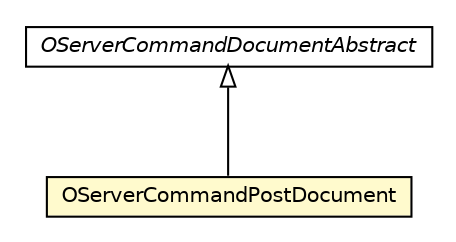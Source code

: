 #!/usr/local/bin/dot
#
# Class diagram 
# Generated by UMLGraph version R5_6-24-gf6e263 (http://www.umlgraph.org/)
#

digraph G {
	edge [fontname="Helvetica",fontsize=10,labelfontname="Helvetica",labelfontsize=10];
	node [fontname="Helvetica",fontsize=10,shape=plaintext];
	nodesep=0.25;
	ranksep=0.5;
	// com.orientechnologies.orient.server.network.protocol.http.command.OServerCommandDocumentAbstract
	c6894357 [label=<<table title="com.orientechnologies.orient.server.network.protocol.http.command.OServerCommandDocumentAbstract" border="0" cellborder="1" cellspacing="0" cellpadding="2" port="p" href="../OServerCommandDocumentAbstract.html">
		<tr><td><table border="0" cellspacing="0" cellpadding="1">
<tr><td align="center" balign="center"><font face="Helvetica-Oblique"> OServerCommandDocumentAbstract </font></td></tr>
		</table></td></tr>
		</table>>, URL="../OServerCommandDocumentAbstract.html", fontname="Helvetica", fontcolor="black", fontsize=10.0];
	// com.orientechnologies.orient.server.network.protocol.http.command.post.OServerCommandPostDocument
	c6894383 [label=<<table title="com.orientechnologies.orient.server.network.protocol.http.command.post.OServerCommandPostDocument" border="0" cellborder="1" cellspacing="0" cellpadding="2" port="p" bgcolor="lemonChiffon" href="./OServerCommandPostDocument.html">
		<tr><td><table border="0" cellspacing="0" cellpadding="1">
<tr><td align="center" balign="center"> OServerCommandPostDocument </td></tr>
		</table></td></tr>
		</table>>, URL="./OServerCommandPostDocument.html", fontname="Helvetica", fontcolor="black", fontsize=10.0];
	//com.orientechnologies.orient.server.network.protocol.http.command.post.OServerCommandPostDocument extends com.orientechnologies.orient.server.network.protocol.http.command.OServerCommandDocumentAbstract
	c6894357:p -> c6894383:p [dir=back,arrowtail=empty];
}

